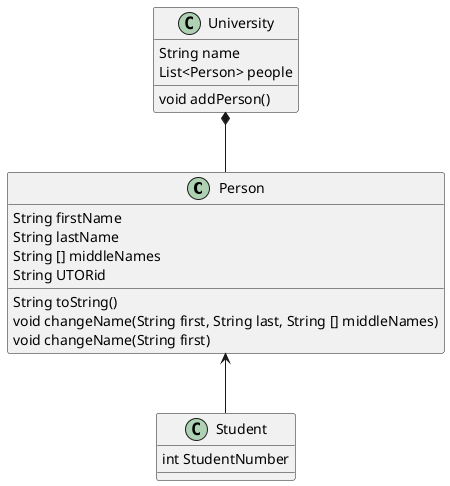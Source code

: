 @startuml
class Person{
String firstName
String lastName
String [] middleNames
String UTORid
String toString()
void changeName(String first, String last, String [] middleNames)
void changeName(String first)
}

class University{
String name
List<Person> people
void addPerson()
}

class Student{
int StudentNumber
}
University *-- Person
Person <-- Student
'https://plantuml.com/class-diagra
'abstract class AbstractList
'abstract AbstractCollection
'interface List
'interface Collection
'
'List <|-- AbstractList
'Collection <|-- AbstractCollection
'
'Collection <|- List
'AbstractCollection <|- AbstractList
'AbstractList <|-- ArrayList
'
'class ArrayList {
'Object[] elementData
'size()
'}
'
'enum TimeUnit {
'DAYS
'HOURS
'MINUTES
'}

@enduml